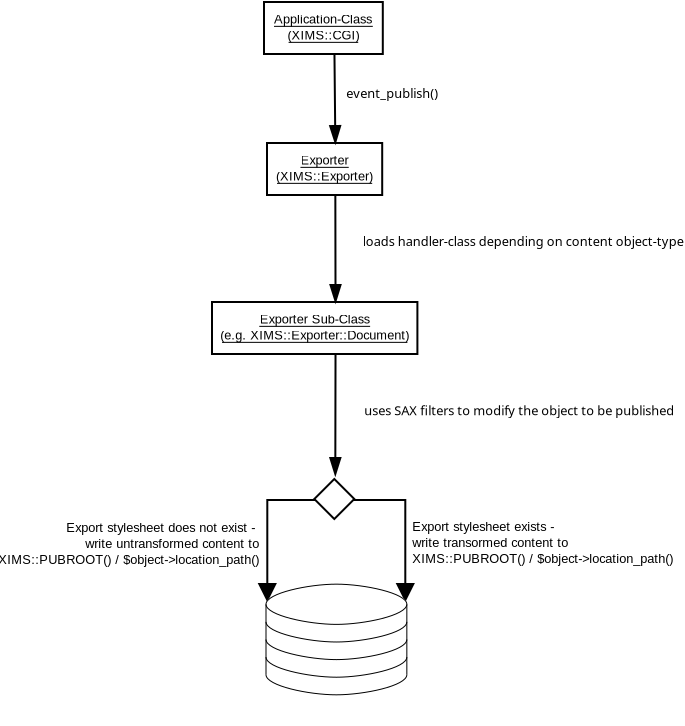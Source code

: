 <?xml version="1.0" encoding="UTF-8"?>
<dia:diagram xmlns:dia="http://www.lysator.liu.se/~alla/dia/"><dia:layer name="Background" visible="true"><dia:object type="UML - Object" version="0" id="O0"><dia:attribute name="obj_pos"><dia:point val="11.9,-5.25"/></dia:attribute><dia:attribute name="obj_bb"><dia:rectangle val="11.85,-5.3;19.1,-2.6"/></dia:attribute><dia:attribute name="elem_corner"><dia:point val="11.9,-5.25"/></dia:attribute><dia:attribute name="elem_width"><dia:real val="7.15"/></dia:attribute><dia:attribute name="elem_height"><dia:real val="2.6"/></dia:attribute><dia:attribute name="text"><dia:composite type="text"><dia:attribute name="string"><dia:string>#Application-Class
(XIMS::CGI)#</dia:string></dia:attribute><dia:attribute name="font"><dia:font family="arial" style="0" name="Helvetica"/></dia:attribute><dia:attribute name="height"><dia:real val="0.8"/></dia:attribute><dia:attribute name="pos"><dia:point val="15.475,-4"/></dia:attribute><dia:attribute name="color"><dia:color val="#000000"/></dia:attribute><dia:attribute name="alignment"><dia:enum val="1"/></dia:attribute></dia:composite></dia:attribute><dia:attribute name="stereotype"><dia:string>##</dia:string></dia:attribute><dia:attribute name="exstate"><dia:string>##</dia:string></dia:attribute><dia:attribute name="attrib"><dia:composite type="text"><dia:attribute name="string"><dia:string>##</dia:string></dia:attribute><dia:attribute name="font"><dia:font family="arial" style="0" name="Helvetica"/></dia:attribute><dia:attribute name="height"><dia:real val="0.8"/></dia:attribute><dia:attribute name="pos"><dia:point val="0,0"/></dia:attribute><dia:attribute name="color"><dia:color val="#000000"/></dia:attribute><dia:attribute name="alignment"><dia:enum val="0"/></dia:attribute></dia:composite></dia:attribute><dia:attribute name="is_active"><dia:boolean val="false"/></dia:attribute><dia:attribute name="show_attribs"><dia:boolean val="false"/></dia:attribute><dia:attribute name="multiple"><dia:boolean val="false"/></dia:attribute></dia:object><dia:object type="UML - Object" version="0" id="O1"><dia:attribute name="obj_pos"><dia:point val="12.05,1.8"/></dia:attribute><dia:attribute name="obj_bb"><dia:rectangle val="12,1.75;18.85,4.45"/></dia:attribute><dia:attribute name="elem_corner"><dia:point val="12.05,1.8"/></dia:attribute><dia:attribute name="elem_width"><dia:real val="6.75"/></dia:attribute><dia:attribute name="elem_height"><dia:real val="2.6"/></dia:attribute><dia:attribute name="text"><dia:composite type="text"><dia:attribute name="string"><dia:string>#Exporter
(XIMS::Exporter)#</dia:string></dia:attribute><dia:attribute name="font"><dia:font family="arial" style="0" name="Helvetica"/></dia:attribute><dia:attribute name="height"><dia:real val="0.8"/></dia:attribute><dia:attribute name="pos"><dia:point val="15.425,3.05"/></dia:attribute><dia:attribute name="color"><dia:color val="#000000"/></dia:attribute><dia:attribute name="alignment"><dia:enum val="1"/></dia:attribute></dia:composite></dia:attribute><dia:attribute name="stereotype"><dia:string>##</dia:string></dia:attribute><dia:attribute name="exstate"><dia:string>##</dia:string></dia:attribute><dia:attribute name="attrib"><dia:composite type="text"><dia:attribute name="string"><dia:string>##</dia:string></dia:attribute><dia:attribute name="font"><dia:font family="arial" style="0" name="Helvetica"/></dia:attribute><dia:attribute name="height"><dia:real val="0.8"/></dia:attribute><dia:attribute name="pos"><dia:point val="0,0"/></dia:attribute><dia:attribute name="color"><dia:color val="#000000"/></dia:attribute><dia:attribute name="alignment"><dia:enum val="0"/></dia:attribute></dia:composite></dia:attribute><dia:attribute name="is_active"><dia:boolean val="false"/></dia:attribute><dia:attribute name="show_attribs"><dia:boolean val="false"/></dia:attribute><dia:attribute name="multiple"><dia:boolean val="false"/></dia:attribute></dia:object><dia:object type="UML - Object" version="0" id="O2"><dia:attribute name="obj_pos"><dia:point val="9.3,9.75"/></dia:attribute><dia:attribute name="obj_bb"><dia:rectangle val="9.25,9.7;21.55,12.4"/></dia:attribute><dia:attribute name="elem_corner"><dia:point val="9.3,9.75"/></dia:attribute><dia:attribute name="elem_width"><dia:real val="12.2"/></dia:attribute><dia:attribute name="elem_height"><dia:real val="2.6"/></dia:attribute><dia:attribute name="text"><dia:composite type="text"><dia:attribute name="string"><dia:string>#Exporter Sub-Class
(e.g. XIMS::Exporter::Document)#</dia:string></dia:attribute><dia:attribute name="font"><dia:font family="arial" style="0" name="Helvetica"/></dia:attribute><dia:attribute name="height"><dia:real val="0.8"/></dia:attribute><dia:attribute name="pos"><dia:point val="15.4,11"/></dia:attribute><dia:attribute name="color"><dia:color val="#000000"/></dia:attribute><dia:attribute name="alignment"><dia:enum val="1"/></dia:attribute></dia:composite></dia:attribute><dia:attribute name="stereotype"><dia:string>##</dia:string></dia:attribute><dia:attribute name="exstate"><dia:string>##</dia:string></dia:attribute><dia:attribute name="attrib"><dia:composite type="text"><dia:attribute name="string"><dia:string>##</dia:string></dia:attribute><dia:attribute name="font"><dia:font family="arial" style="0" name="Helvetica"/></dia:attribute><dia:attribute name="height"><dia:real val="0.8"/></dia:attribute><dia:attribute name="pos"><dia:point val="0,0"/></dia:attribute><dia:attribute name="color"><dia:color val="#000000"/></dia:attribute><dia:attribute name="alignment"><dia:enum val="0"/></dia:attribute></dia:composite></dia:attribute><dia:attribute name="is_active"><dia:boolean val="false"/></dia:attribute><dia:attribute name="show_attribs"><dia:boolean val="false"/></dia:attribute><dia:attribute name="multiple"><dia:boolean val="false"/></dia:attribute></dia:object><dia:object type="UML - Message" version="0" id="O3"><dia:attribute name="obj_pos"><dia:point val="15.467,4.4"/></dia:attribute><dia:attribute name="obj_bb"><dia:rectangle val="15.076,4.35;34.04,9.801"/></dia:attribute><dia:attribute name="conn_endpoints"><dia:point val="15.467,4.4"/><dia:point val="15.476,9.75"/></dia:attribute><dia:attribute name="text"><dia:string>#loads handler-class depending on content object-type#</dia:string></dia:attribute><dia:attribute name="type"><dia:enum val="0"/></dia:attribute><dia:attribute name="text_pos"><dia:point val="24.865,6.95"/></dia:attribute><dia:connections><dia:connection handle="0" to="O1" connection="6"/><dia:connection handle="1" to="O2" connection="1"/></dia:connections></dia:object><dia:object type="UML - Message" version="0" id="O4"><dia:attribute name="obj_pos"><dia:point val="15.423,-2.65"/></dia:attribute><dia:attribute name="obj_bb"><dia:rectangle val="15.067,-2.7;20.94,1.854"/></dia:attribute><dia:attribute name="conn_endpoints"><dia:point val="15.423,-2.65"/><dia:point val="15.467,1.8"/></dia:attribute><dia:attribute name="text"><dia:string>#event_publish()#</dia:string></dia:attribute><dia:attribute name="type"><dia:enum val="0"/></dia:attribute><dia:attribute name="text_pos"><dia:point val="18.315,-0.45"/></dia:attribute><dia:connections><dia:connection handle="0" to="O0" connection="6"/><dia:connection handle="1" to="O1" connection="1"/></dia:connections></dia:object><dia:object type="UML - Branch" version="0" id="O5"><dia:attribute name="obj_pos"><dia:point val="14.415,18.6"/></dia:attribute><dia:attribute name="obj_bb"><dia:rectangle val="14.365,18.55;16.465,20.65"/></dia:attribute><dia:attribute name="elem_corner"><dia:point val="14.415,18.6"/></dia:attribute><dia:attribute name="elem_width"><dia:real val="2"/></dia:attribute><dia:attribute name="elem_height"><dia:real val="2"/></dia:attribute></dia:object><dia:object type="UML - Message" version="0" id="O6"><dia:attribute name="obj_pos"><dia:point val="15.476,12.35"/></dia:attribute><dia:attribute name="obj_bb"><dia:rectangle val="15.065,12.3;33.64,18.451"/></dia:attribute><dia:attribute name="conn_endpoints"><dia:point val="15.476,12.35"/><dia:point val="15.465,18.4"/></dia:attribute><dia:attribute name="text"><dia:string>#uses SAX filters to modify the object to be published#</dia:string></dia:attribute><dia:attribute name="type"><dia:enum val="0"/></dia:attribute><dia:attribute name="text_pos"><dia:point val="24.665,15.412"/></dia:attribute><dia:connections><dia:connection handle="0" to="O2" connection="6"/></dia:connections></dia:object><dia:object type="Standard - ZigZagLine" version="0" id="O7"><dia:attribute name="obj_pos"><dia:point val="16.415,19.6"/></dia:attribute><dia:attribute name="obj_bb"><dia:rectangle val="16.365,19.55;19.765,24.75"/></dia:attribute><dia:attribute name="orth_points"><dia:point val="16.415,19.6"/><dia:point val="16.415,19.65"/><dia:point val="18.965,19.65"/><dia:point val="18.965,24.7"/></dia:attribute><dia:attribute name="orth_orient"><dia:enum val="1"/><dia:enum val="0"/><dia:enum val="1"/></dia:attribute><dia:attribute name="end_arrow"><dia:enum val="3"/></dia:attribute><dia:attribute name="end_arrow_length"><dia:real val="0.8"/></dia:attribute><dia:attribute name="end_arrow_width"><dia:real val="0.8"/></dia:attribute><dia:connections><dia:connection handle="0" to="O5" connection="2"/></dia:connections></dia:object><dia:object type="Standard - ZigZagLine" version="0" id="O8"><dia:attribute name="obj_pos"><dia:point val="14.415,19.6"/></dia:attribute><dia:attribute name="obj_bb"><dia:rectangle val="11.265,19.55;14.465,24.75"/></dia:attribute><dia:attribute name="orth_points"><dia:point val="14.415,19.6"/><dia:point val="14.415,19.65"/><dia:point val="12.065,19.65"/><dia:point val="12.065,24.7"/></dia:attribute><dia:attribute name="orth_orient"><dia:enum val="1"/><dia:enum val="0"/><dia:enum val="1"/></dia:attribute><dia:attribute name="end_arrow"><dia:enum val="3"/></dia:attribute><dia:attribute name="end_arrow_length"><dia:real val="0.8"/></dia:attribute><dia:attribute name="end_arrow_width"><dia:real val="0.8"/></dia:attribute><dia:connections><dia:connection handle="0" to="O5" connection="0"/></dia:connections></dia:object><dia:object type="Standard - Text" version="0" id="O9"><dia:attribute name="obj_pos"><dia:point val="20.215,19"/></dia:attribute><dia:attribute name="obj_bb"><dia:rectangle val="20.215,18.3;20.215,19.3"/></dia:attribute><dia:attribute name="text"><dia:composite type="text"><dia:attribute name="string"><dia:string>##</dia:string></dia:attribute><dia:attribute name="font"><dia:font family="courier new" style="0" name="Courier"/></dia:attribute><dia:attribute name="height"><dia:real val="0.8"/></dia:attribute><dia:attribute name="pos"><dia:point val="20.215,19"/></dia:attribute><dia:attribute name="color"><dia:color val="#000000"/></dia:attribute><dia:attribute name="alignment"><dia:enum val="1"/></dia:attribute></dia:composite></dia:attribute></dia:object><dia:object type="Standard - Text" version="0" id="O10"><dia:attribute name="obj_pos"><dia:point val="19.315,21.2"/></dia:attribute><dia:attribute name="obj_bb"><dia:rectangle val="19.315,20.45;34.965,23"/></dia:attribute><dia:attribute name="text"><dia:composite type="text"><dia:attribute name="string"><dia:string>#Export stylesheet exists - 
write transormed content to
XIMS::PUBROOT() / $object-&gt;location_path()#</dia:string></dia:attribute><dia:attribute name="font"><dia:font family="arial" style="0" name="Helvetica"/></dia:attribute><dia:attribute name="height"><dia:real val="0.8"/></dia:attribute><dia:attribute name="pos"><dia:point val="19.315,21.2"/></dia:attribute><dia:attribute name="color"><dia:color val="#000000"/></dia:attribute><dia:attribute name="alignment"><dia:enum val="0"/></dia:attribute></dia:composite></dia:attribute></dia:object><dia:object type="Standard - Text" version="0" id="O11"><dia:attribute name="obj_pos"><dia:point val="11.665,21.25"/></dia:attribute><dia:attribute name="obj_bb"><dia:rectangle val="-3.985,20.5;11.665,23.05"/></dia:attribute><dia:attribute name="text"><dia:composite type="text"><dia:attribute name="string"><dia:string>#Export stylesheet does not exist - 
write untransformed content to
XIMS::PUBROOT() / $object-&gt;location_path()#</dia:string></dia:attribute><dia:attribute name="font"><dia:font family="arial" style="0" name="Helvetica"/></dia:attribute><dia:attribute name="height"><dia:real val="0.8"/></dia:attribute><dia:attribute name="pos"><dia:point val="11.665,21.25"/></dia:attribute><dia:attribute name="color"><dia:color val="#000000"/></dia:attribute><dia:attribute name="alignment"><dia:enum val="2"/></dia:attribute></dia:composite></dia:attribute></dia:object><dia:object type="Sybase - Stable Queue" version="0" id="O12"><dia:attribute name="obj_pos"><dia:point val="12,23.858"/></dia:attribute><dia:attribute name="obj_bb"><dia:rectangle val="11.95,23.808;19.092,30.643"/></dia:attribute><dia:attribute name="elem_corner"><dia:point val="12,23.858"/></dia:attribute><dia:attribute name="elem_width"><dia:real val="7.042"/></dia:attribute><dia:attribute name="elem_height"><dia:real val="5.533"/></dia:attribute><dia:attribute name="show_background"><dia:boolean val="true"/></dia:attribute><dia:attribute name="flip_horizontal"><dia:boolean val="false"/></dia:attribute><dia:attribute name="flip_vertical"><dia:boolean val="false"/></dia:attribute><dia:attribute name="padding"><dia:real val="0.354"/></dia:attribute><dia:attribute name="text"><dia:composite type="text"><dia:attribute name="string"><dia:string>##</dia:string></dia:attribute><dia:attribute name="font"><dia:font family="courier new" style="0" name="Courier"/></dia:attribute><dia:attribute name="height"><dia:real val="0.8"/></dia:attribute><dia:attribute name="pos"><dia:point val="15.521,30.343"/></dia:attribute><dia:attribute name="color"><dia:color val="#000000"/></dia:attribute><dia:attribute name="alignment"><dia:enum val="1"/></dia:attribute></dia:composite></dia:attribute></dia:object></dia:layer></dia:diagram>
